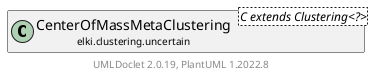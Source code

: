 @startuml
    remove .*\.(Instance|Par|Parameterizer|Factory)$
    set namespaceSeparator none
    hide empty fields
    hide empty methods

    class "<size:14>CenterOfMassMetaClustering.Par\n<size:10>elki.clustering.uncertain" as elki.clustering.uncertain.CenterOfMassMetaClustering.Par<C extends Clustering<?>> [[CenterOfMassMetaClustering.Par.html]] {
        #inner: ClusteringAlgorithm<C extends Clustering<?>>
        +configure(Parameterization): void
        +make(): CenterOfMassMetaClustering<C extends Clustering<?>>
    }

    interface "<size:14>Parameterizer\n<size:10>elki.utilities.optionhandling" as elki.utilities.optionhandling.Parameterizer [[../../utilities/optionhandling/Parameterizer.html]] {
        {abstract} +make(): Object
    }
    class "<size:14>CenterOfMassMetaClustering\n<size:10>elki.clustering.uncertain" as elki.clustering.uncertain.CenterOfMassMetaClustering<C extends Clustering<?>> [[CenterOfMassMetaClustering.html]]

    elki.utilities.optionhandling.Parameterizer <|.. elki.clustering.uncertain.CenterOfMassMetaClustering.Par
    elki.clustering.uncertain.CenterOfMassMetaClustering +-- elki.clustering.uncertain.CenterOfMassMetaClustering.Par

    center footer UMLDoclet 2.0.19, PlantUML 1.2022.8
@enduml
